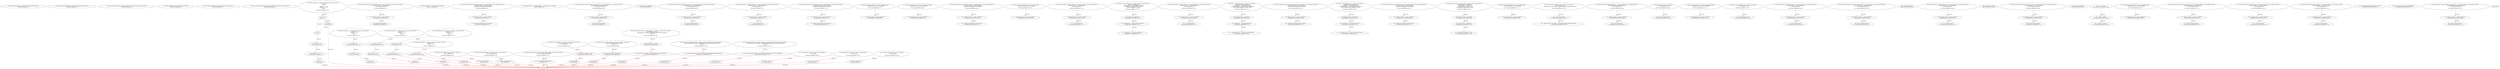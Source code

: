 digraph  {
13 [label="2_ function transfer(address to, uint256 value) external returns (bool);\n13-function_definition-3-3", method="transfer(address to,uint256 value)", type_label=function_definition];
28 [label="3_ function approve(address spender, uint256 value) external returns (bool);\n28-function_definition-4-4", method="approve(address spender,uint256 value)", type_label=function_definition];
43 [label="4_ function transferFrom(address from, address to, uint256 value) external returns (bool);\n43-function_definition-5-5", method="transferFrom(address from,address to,uint256 value)", type_label=function_definition];
62 [label="5_ function totalSupply() external view returns (uint256);\n62-function_definition-6-6", method="totalSupply()", type_label=function_definition];
70 [label="6_ function balanceOf(address who) external view returns (uint256);\n70-function_definition-7-7", method="balanceOf(address who)", type_label=function_definition];
82 [label="7_ function allowance(address owner, address spender) external view returns (uint256);\n82-function_definition-8-8", method="allowance(address owner,address spender)", type_label=function_definition];
133 [label="13_ function mul(uint256 a, uint256 b) internal pure returns (uint256) {\n        if (a == 0) {\n            return 0;\n        }\n        uint256 c = a * b;\n        require(c / a == b);\n        return c;\n    }\n133-function_definition-14-21", method="mul(uint256 a,uint256 b)", type_label=function_definition];
150 [label="14_ if_a == 0\n150-if-15-17", method="mul(uint256 a,uint256 b)", type_label=if];
1917 [label="14_ end_if", method="mul(uint256 a,uint256 b)", type_label=end_if];
155 [label="15_ return 0;\n155-return-16-16", method="mul(uint256 a,uint256 b)", type_label=return];
157 [label="17_ uint256 c = a * b;\n157-new_variable-18-18", method="mul(uint256 a,uint256 b)", type_label=new_variable];
165 [label="18_ require(c / a == b);\n165-expression_statement-19-19", method="mul(uint256 a,uint256 b)", type_label=expression_statement];
174 [label="19_ return c;\n174-return-20-20", method="mul(uint256 a,uint256 b)", type_label=return];
176 [label="21_ function div(uint256 a, uint256 b) internal pure returns (uint256) {\n        require(b > 0);\n        uint256 c = a / b;\n        return c;\n    }\n176-function_definition-22-26", method="div(uint256 a,uint256 b)", type_label=function_definition];
193 [label="22_ require(b > 0);\n193-expression_statement-23-23", method="div(uint256 a,uint256 b)", type_label=expression_statement];
200 [label="23_ uint256 c = a / b;\n200-new_variable-24-24", method="div(uint256 a,uint256 b)", type_label=new_variable];
208 [label="24_ return c;\n208-return-25-25", method="div(uint256 a,uint256 b)", type_label=return];
210 [label="26_ function sub(uint256 a, uint256 b) internal pure returns (uint256) {\n        require(b <= a);\n        uint256 c = a - b;\n        return c;\n    }\n210-function_definition-27-31", method="sub(uint256 a,uint256 b)", type_label=function_definition];
227 [label="27_ require(b <= a);\n227-expression_statement-28-28", method="sub(uint256 a,uint256 b)", type_label=expression_statement];
234 [label="28_ uint256 c = a - b;\n234-new_variable-29-29", method="sub(uint256 a,uint256 b)", type_label=new_variable];
242 [label="29_ return c;\n242-return-30-30", method="sub(uint256 a,uint256 b)", type_label=return];
244 [label="31_ function add(uint256 a, uint256 b) internal pure returns (uint256) {\n        uint256 c = a + b;\n        require(c >= a);\n        return c;\n    }\n244-function_definition-32-36", method="add(uint256 a,uint256 b)", type_label=function_definition];
261 [label="32_ uint256 c = a + b;\n261-new_variable-33-33", method="add(uint256 a,uint256 b)", type_label=new_variable];
269 [label="33_ require(c >= a);\n269-expression_statement-34-34", method="add(uint256 a,uint256 b)", type_label=expression_statement];
276 [label="34_ return c;\n276-return-35-35", method="add(uint256 a,uint256 b)", type_label=return];
278 [label="36_ function mod(uint256 a, uint256 b) internal pure returns (uint256) {\n        require(b != 0);\n        return a % b;\n    }\n278-function_definition-37-40", method="mod(uint256 a,uint256 b)", type_label=function_definition];
295 [label="37_ require(b != 0);\n295-expression_statement-38-38", method="mod(uint256 a,uint256 b)", type_label=expression_statement];
302 [label="38_ return a % b;\n302-return-39-39", method="mod(uint256 a,uint256 b)", type_label=return];
321 [label="44_ function sendto_txorigin1(address payable receiver, uint amount,address owner_txorigin1) public {\n	require (tx.origin == owner_txorigin1);\n	receiver.transfer(amount);\n}\n321-function_definition-45-48", method="sendto_txorigin1(address payable receiver,uint amount,address owner_txorigin1)", type_label=function_definition];
337 [label="45_ require (tx.origin == owner_txorigin1);\n337-expression_statement-46-46", method="sendto_txorigin1(address payable receiver,uint amount,address owner_txorigin1)", type_label=expression_statement];
346 [label="46_ receiver.transfer(amount);\n346-expression_statement-47-47", method="sendto_txorigin1(address payable receiver,uint amount,address owner_txorigin1)", type_label=expression_statement];
353 [label="48_ mapping (address => uint256) private _balances;\n353-new_variable-49-49", method="", type_label=new_variable];
360 [label="49_ function withdrawAll_txorigin2(address payable _recipient,address owner_txorigin2) public {\n        require(tx.origin == owner_txorigin2);\n        _recipient.transfer(address(this).balance);\n    }\n360-function_definition-50-53", method="withdrawAll_txorigin2(address payable _recipient,address owner_txorigin2)", type_label=function_definition];
372 [label="50_ require(tx.origin == owner_txorigin2);\n372-expression_statement-51-51", method="withdrawAll_txorigin2(address payable _recipient,address owner_txorigin2)", type_label=expression_statement];
381 [label="51_ _recipient.transfer(address(this).balance);\n381-expression_statement-52-52", method="withdrawAll_txorigin2(address payable _recipient,address owner_txorigin2)", type_label=expression_statement];
392 [label="53_ mapping (address => mapping (address => uint256)) private _allowed;\n392-new_variable-54-54", method="", type_label=new_variable];
401 [label="54_ function sendto_txorigin17(address payable receiver, uint amount,address owner_txorigin17) public {\n	require (tx.origin == owner_txorigin17);\n	receiver.transfer(amount);\n}\n401-function_definition-55-58", method="sendto_txorigin17(address payable receiver,uint amount,address owner_txorigin17)", type_label=function_definition];
417 [label="55_ require (tx.origin == owner_txorigin17);\n417-expression_statement-56-56", method="sendto_txorigin17(address payable receiver,uint amount,address owner_txorigin17)", type_label=expression_statement];
426 [label="56_ receiver.transfer(amount);\n426-expression_statement-57-57", method="sendto_txorigin17(address payable receiver,uint amount,address owner_txorigin17)", type_label=expression_statement];
433 [label="58_ uint256 private _totalSupply;\n433-new_variable-59-59", method="", type_label=new_variable];
438 [label="59_ function totalSupply() public view returns (uint256) {\n        return _totalSupply;\n    }\n438-function_definition-60-62", method="totalSupply()", type_label=function_definition];
447 [label="60_ return _totalSupply;\n447-return-61-61", method="totalSupply()", type_label=return];
449 [label="62_ function sendto_txorigin25(address payable receiver, uint amount,address owner_txorigin25) public {\n	require (tx.origin == owner_txorigin25);\n	receiver.transfer(amount);\n}\n449-function_definition-63-66", method="sendto_txorigin25(address payable receiver,uint amount,address owner_txorigin25)", type_label=function_definition];
465 [label="63_ require (tx.origin == owner_txorigin25);\n465-expression_statement-64-64", method="sendto_txorigin25(address payable receiver,uint amount,address owner_txorigin25)", type_label=expression_statement];
474 [label="64_ receiver.transfer(amount);\n474-expression_statement-65-65", method="sendto_txorigin25(address payable receiver,uint amount,address owner_txorigin25)", type_label=expression_statement];
481 [label="66_ function balanceOf(address owner) public view returns (uint256) {\n        return _balances[owner];\n    }\n481-function_definition-67-69", method="balanceOf(address owner)", type_label=function_definition];
494 [label="67_ return _balances[owner];\n494-return-68-68", method="balanceOf(address owner)", type_label=return];
498 [label="69_ function transferTo_txorigin19(address to, uint amount,address owner_txorigin19) public {\n  require(tx.origin == owner_txorigin19);\n  to.call.value(amount);\n}\n498-function_definition-70-73", method="transferTo_txorigin19(address to,uint amount,address owner_txorigin19)", type_label=function_definition];
514 [label="70_ require(tx.origin == owner_txorigin19);\n514-expression_statement-71-71", method="transferTo_txorigin19(address to,uint amount,address owner_txorigin19)", type_label=expression_statement];
523 [label="71_ to.call.value(amount);\n523-expression_statement-72-72", method="transferTo_txorigin19(address to,uint amount,address owner_txorigin19)", type_label=expression_statement];
532 [label="73_ function allowance(address owner, address spender) public view returns (uint256) {\n        return _allowed[owner][spender];\n    }\n532-function_definition-74-76", method="allowance(address owner,address spender)", type_label=function_definition];
549 [label="74_ return _allowed[owner][spender];\n549-return-75-75", method="allowance(address owner,address spender)", type_label=return];
555 [label="76_ function withdrawAll_txorigin26(address payable _recipient,address owner_txorigin26) public {\n        require(tx.origin == owner_txorigin26);\n        _recipient.transfer(address(this).balance);\n    }\n555-function_definition-77-80", method="withdrawAll_txorigin26(address payable _recipient,address owner_txorigin26)", type_label=function_definition];
567 [label="77_ require(tx.origin == owner_txorigin26);\n567-expression_statement-78-78", method="withdrawAll_txorigin26(address payable _recipient,address owner_txorigin26)", type_label=expression_statement];
576 [label="78_ _recipient.transfer(address(this).balance);\n576-expression_statement-79-79", method="withdrawAll_txorigin26(address payable _recipient,address owner_txorigin26)", type_label=expression_statement];
587 [label="80_ function transfer(address to, uint256 value) public returns (bool) {\n        _transfer(msg.sender, to, value);\n        return true;\n    }\n587-function_definition-81-84", method="transfer(address to,uint256 value)", type_label=function_definition];
603 [label="81_ _transfer(msg.sender, to, value);\n603-expression_statement-82-82", method="transfer(address to,uint256 value)", type_label=expression_statement];
614 [label="82_ return true;\n614-return-83-83", method="transfer(address to,uint256 value)", type_label=return];
617 [label="84_ function bug_txorigin20(address owner_txorigin20) public{\n        require(tx.origin == owner_txorigin20);\n    }\n617-function_definition-85-87", method="bug_txorigin20(address owner_txorigin20)", type_label=function_definition];
625 [label="85_ require(tx.origin == owner_txorigin20);\n625-expression_statement-86-86", method="bug_txorigin20(address owner_txorigin20)", type_label=expression_statement];
634 [label="87_ function approve(address spender, uint256 value) public returns (bool) {\n        _approve(msg.sender, spender, value);\n        return true;\n    }\n634-function_definition-88-91", method="approve(address spender,uint256 value)", type_label=function_definition];
650 [label="88_ _approve(msg.sender, spender, value);\n650-expression_statement-89-89", method="approve(address spender,uint256 value)", type_label=expression_statement];
661 [label="89_ return true;\n661-return-90-90", method="approve(address spender,uint256 value)", type_label=return];
664 [label="91_ function bug_txorigin32(  address owner_txorigin32) public{\n        require(tx.origin == owner_txorigin32);\n    }\n664-function_definition-92-94", method="bug_txorigin32(address owner_txorigin32)", type_label=function_definition];
672 [label="92_ require(tx.origin == owner_txorigin32);\n672-expression_statement-93-93", method="bug_txorigin32(address owner_txorigin32)", type_label=expression_statement];
681 [label="94_ function transferFrom(address from, address to, uint256 value) public returns (bool) {\n        _transfer(from, to, value);\n        _approve(from, msg.sender, _allowed[from][msg.sender].sub(value));\n        return true;\n    }\n681-function_definition-95-99", method="transferFrom(address from,address to,uint256 value)", type_label=function_definition];
701 [label="95_ _transfer(from, to, value);\n701-expression_statement-96-96", method="transferFrom(address from,address to,uint256 value)", type_label=expression_statement];
710 [label="96_ _approve(from, msg.sender, _allowed[from][msg.sender].sub(value));\n710-expression_statement-97-97", method="transferFrom(address from,address to,uint256 value)", type_label=expression_statement];
732 [label="97_ return true;\n732-return-98-98", method="transferFrom(address from,address to,uint256 value)", type_label=return];
735 [label="99_ function withdrawAll_txorigin38(address payable _recipient,address owner_txorigin38) public {\n        require(tx.origin == owner_txorigin38);\n        _recipient.transfer(address(this).balance);\n    }\n735-function_definition-100-103", method="withdrawAll_txorigin38(address payable _recipient,address owner_txorigin38)", type_label=function_definition];
747 [label="100_ require(tx.origin == owner_txorigin38);\n747-expression_statement-101-101", method="withdrawAll_txorigin38(address payable _recipient,address owner_txorigin38)", type_label=expression_statement];
756 [label="101_ _recipient.transfer(address(this).balance);\n756-expression_statement-102-102", method="withdrawAll_txorigin38(address payable _recipient,address owner_txorigin38)", type_label=expression_statement];
767 [label="103_ function increaseAllowance(address spender, uint256 addedValue) public returns (bool) {\n        _approve(msg.sender, spender, _allowed[msg.sender][spender].add(addedValue));\n        return true;\n    }\n767-function_definition-104-107", method="increaseAllowance(address spender,uint256 addedValue)", type_label=function_definition];
783 [label="104_ _approve(msg.sender, spender, _allowed[msg.sender][spender].add(addedValue));\n783-expression_statement-105-105", method="increaseAllowance(address spender,uint256 addedValue)", type_label=expression_statement];
805 [label="105_ return true;\n805-return-106-106", method="increaseAllowance(address spender,uint256 addedValue)", type_label=return];
808 [label="107_ function bug_txorigin4(address owner_txorigin4) public{\n        require(tx.origin == owner_txorigin4);\n    }\n808-function_definition-108-110", method="bug_txorigin4(address owner_txorigin4)", type_label=function_definition];
816 [label="108_ require(tx.origin == owner_txorigin4);\n816-expression_statement-109-109", method="bug_txorigin4(address owner_txorigin4)", type_label=expression_statement];
825 [label="110_ function decreaseAllowance(address spender, uint256 subtractedValue) public returns (bool) {\n        _approve(msg.sender, spender, _allowed[msg.sender][spender].sub(subtractedValue));\n        return true;\n    }\n825-function_definition-111-114", method="decreaseAllowance(address spender,uint256 subtractedValue)", type_label=function_definition];
841 [label="111_ _approve(msg.sender, spender, _allowed[msg.sender][spender].sub(subtractedValue));\n841-expression_statement-112-112", method="decreaseAllowance(address spender,uint256 subtractedValue)", type_label=expression_statement];
863 [label="112_ return true;\n863-return-113-113", method="decreaseAllowance(address spender,uint256 subtractedValue)", type_label=return];
866 [label="114_ function transferTo_txorigin7(address to, uint amount,address owner_txorigin7) public {\n  require(tx.origin == owner_txorigin7);\n  to.call.value(amount);\n}\n866-function_definition-115-118", method="transferTo_txorigin7(address to,uint amount,address owner_txorigin7)", type_label=function_definition];
882 [label="115_ require(tx.origin == owner_txorigin7);\n882-expression_statement-116-116", method="transferTo_txorigin7(address to,uint amount,address owner_txorigin7)", type_label=expression_statement];
891 [label="116_ to.call.value(amount);\n891-expression_statement-117-117", method="transferTo_txorigin7(address to,uint amount,address owner_txorigin7)", type_label=expression_statement];
900 [label="118_ function _transfer(address from, address to, uint256 value) internal {\n        require(to != address(0));\n        _balances[from] = _balances[from].sub(value);\n        _balances[to] = _balances[to].add(value);\n        emit Transfer(from, to, value);\n    }\n900-function_definition-119-124", method="_transfer(address from,address to,uint256 value)", type_label=function_definition];
916 [label="119_ require(to != address(0));\n916-expression_statement-120-120", method="_transfer(address from,address to,uint256 value)", type_label=expression_statement];
925 [label="120_ _balances[from] = _balances[from].sub(value);\n925-expression_statement-121-121", method="_transfer(address from,address to,uint256 value)", type_label=expression_statement];
938 [label="121_ _balances[to] = _balances[to].add(value);\n938-expression_statement-122-122", method="_transfer(address from,address to,uint256 value)", type_label=expression_statement];
959 [label="124_ function transferTo_txorigin23(address to, uint amount,address owner_txorigin23) public {\n  require(tx.origin == owner_txorigin23);\n  to.call.value(amount);\n}\n959-function_definition-125-128", method="transferTo_txorigin23(address to,uint amount,address owner_txorigin23)", type_label=function_definition];
975 [label="125_ require(tx.origin == owner_txorigin23);\n975-expression_statement-126-126", method="transferTo_txorigin23(address to,uint amount,address owner_txorigin23)", type_label=expression_statement];
984 [label="126_ to.call.value(amount);\n984-expression_statement-127-127", method="transferTo_txorigin23(address to,uint amount,address owner_txorigin23)", type_label=expression_statement];
993 [label="128_ function _mint(address account, uint256 value) internal {\n        require(account != address(0));\n        _totalSupply = _totalSupply.add(value);\n        _balances[account] = _balances[account].add(value);\n        emit Transfer(address(0), account, value);\n    }\n993-function_definition-129-134", method="_mint(address account,uint256 value)", type_label=function_definition];
1005 [label="129_ require(account != address(0));\n1005-expression_statement-130-130", method="_mint(address account,uint256 value)", type_label=expression_statement];
1014 [label="130_ _totalSupply = _totalSupply.add(value);\n1014-expression_statement-131-131", method="_mint(address account,uint256 value)", type_label=expression_statement];
1023 [label="131_ _balances[account] = _balances[account].add(value);\n1023-expression_statement-132-132", method="_mint(address account,uint256 value)", type_label=expression_statement];
1046 [label="134_ function withdrawAll_txorigin14(address payable _recipient,address owner_txorigin14) public {\n        require(tx.origin == owner_txorigin14);\n        _recipient.transfer(address(this).balance);\n    }\n1046-function_definition-135-138", method="withdrawAll_txorigin14(address payable _recipient,address owner_txorigin14)", type_label=function_definition];
1058 [label="135_ require(tx.origin == owner_txorigin14);\n1058-expression_statement-136-136", method="withdrawAll_txorigin14(address payable _recipient,address owner_txorigin14)", type_label=expression_statement];
1067 [label="136_ _recipient.transfer(address(this).balance);\n1067-expression_statement-137-137", method="withdrawAll_txorigin14(address payable _recipient,address owner_txorigin14)", type_label=expression_statement];
1078 [label="138_ function _burn(address account, uint256 value) internal {\n        require(account != address(0));\n        _totalSupply = _totalSupply.sub(value);\n        _balances[account] = _balances[account].sub(value);\n        emit Transfer(account, address(0), value);\n    }\n1078-function_definition-139-144", method="_burn(address account,uint256 value)", type_label=function_definition];
1090 [label="139_ require(account != address(0));\n1090-expression_statement-140-140", method="_burn(address account,uint256 value)", type_label=expression_statement];
1099 [label="140_ _totalSupply = _totalSupply.sub(value);\n1099-expression_statement-141-141", method="_burn(address account,uint256 value)", type_label=expression_statement];
1108 [label="141_ _balances[account] = _balances[account].sub(value);\n1108-expression_statement-142-142", method="_burn(address account,uint256 value)", type_label=expression_statement];
1131 [label="144_ function withdrawAll_txorigin30(address payable _recipient,address owner_txorigin30) public {\n        require(tx.origin == owner_txorigin30);\n        _recipient.transfer(address(this).balance);\n    }\n1131-function_definition-145-148", method="withdrawAll_txorigin30(address payable _recipient,address owner_txorigin30)", type_label=function_definition];
1143 [label="145_ require(tx.origin == owner_txorigin30);\n1143-expression_statement-146-146", method="withdrawAll_txorigin30(address payable _recipient,address owner_txorigin30)", type_label=expression_statement];
1152 [label="146_ _recipient.transfer(address(this).balance);\n1152-expression_statement-147-147", method="withdrawAll_txorigin30(address payable _recipient,address owner_txorigin30)", type_label=expression_statement];
1163 [label="148_ function _approve(address owner, address spender, uint256 value) internal {\n        require(spender != address(0));\n        require(owner != address(0));\n        _allowed[owner][spender] = value;\n        emit Approval(owner, spender, value);\n    }\n1163-function_definition-149-154", method="_approve(address owner,address spender,uint256 value)", type_label=function_definition];
1179 [label="149_ require(spender != address(0));\n1179-expression_statement-150-150", method="_approve(address owner,address spender,uint256 value)", type_label=expression_statement];
1188 [label="150_ require(owner != address(0));\n1188-expression_statement-151-151", method="_approve(address owner,address spender,uint256 value)", type_label=expression_statement];
1197 [label="151_ _allowed[owner][spender] = value;\n1197-expression_statement-152-152", method="_approve(address owner,address spender,uint256 value)", type_label=expression_statement];
1213 [label="154_ function bug_txorigin8(address owner_txorigin8) public{\n        require(tx.origin == owner_txorigin8);\n    }\n1213-function_definition-155-157", method="bug_txorigin8(address owner_txorigin8)", type_label=function_definition];
1221 [label="155_ require(tx.origin == owner_txorigin8);\n1221-expression_statement-156-156", method="bug_txorigin8(address owner_txorigin8)", type_label=expression_statement];
1230 [label="157_ function _burnFrom(address account, uint256 value) internal {\n        _burn(account, value);\n        _approve(account, msg.sender, _allowed[account][msg.sender].sub(value));\n    }\n1230-function_definition-158-161", method="_burnFrom(address account,uint256 value)", type_label=function_definition];
1242 [label="158_ _burn(account, value);\n1242-expression_statement-159-159", method="_burnFrom(address account,uint256 value)", type_label=expression_statement];
1249 [label="159_ _approve(account, msg.sender, _allowed[account][msg.sender].sub(value));\n1249-expression_statement-160-160", method="_burnFrom(address account,uint256 value)", type_label=expression_statement];
1271 [label="161_ function transferTo_txorigin39(address to, uint amount,address owner_txorigin39) public {\n  require(tx.origin == owner_txorigin39);\n  to.call.value(amount);\n}\n1271-function_definition-162-165", method="transferTo_txorigin39(address to,uint amount,address owner_txorigin39)", type_label=function_definition];
1287 [label="162_ require(tx.origin == owner_txorigin39);\n1287-expression_statement-163-163", method="transferTo_txorigin39(address to,uint amount,address owner_txorigin39)", type_label=expression_statement];
1296 [label="163_ to.call.value(amount);\n1296-expression_statement-164-164", method="transferTo_txorigin39(address to,uint amount,address owner_txorigin39)", type_label=expression_statement];
1315 [label="168_ function burn(uint256 value) public {\n        _burn(msg.sender, value);\n    }\n1315-function_definition-169-171", method="burn(uint256 value)", type_label=function_definition];
1323 [label="169_ _burn(msg.sender, value);\n1323-expression_statement-170-170", method="burn(uint256 value)", type_label=expression_statement];
1332 [label="171_ function bug_txorigin36(  address owner_txorigin36) public{\n        require(tx.origin == owner_txorigin36);\n    }\n1332-function_definition-172-174", method="bug_txorigin36(address owner_txorigin36)", type_label=function_definition];
1340 [label="172_ require(tx.origin == owner_txorigin36);\n1340-expression_statement-173-173", method="bug_txorigin36(address owner_txorigin36)", type_label=expression_statement];
1349 [label="174_ function burnFrom(address from, uint256 value) public {\n        _burnFrom(from, value);\n    }\n1349-function_definition-175-177", method="burnFrom(address from,uint256 value)", type_label=function_definition];
1361 [label="175_ _burnFrom(from, value);\n1361-expression_statement-176-176", method="burnFrom(address from,uint256 value)", type_label=expression_statement];
1368 [label="177_ function transferTo_txorigin35(address to, uint amount,address owner_txorigin35) public {\n  require(tx.origin == owner_txorigin35);\n  to.call.value(amount);\n}\n1368-function_definition-178-181", method="transferTo_txorigin35(address to,uint amount,address owner_txorigin35)", type_label=function_definition];
1384 [label="178_ require(tx.origin == owner_txorigin35);\n1384-expression_statement-179-179", method="transferTo_txorigin35(address to,uint amount,address owner_txorigin35)", type_label=expression_statement];
1393 [label="179_ to.call.value(amount);\n1393-expression_statement-180-180", method="transferTo_txorigin35(address to,uint amount,address owner_txorigin35)", type_label=expression_statement];
1412 [label="184_ function sendto_txorigin37(address payable receiver, uint amount,address owner_txorigin37) public {\n	require (tx.origin == owner_txorigin37);\n	receiver.transfer(amount);\n}\n1412-function_definition-185-188", method="sendto_txorigin37(address payable receiver,uint amount,address owner_txorigin37)", type_label=function_definition];
1428 [label="185_ require (tx.origin == owner_txorigin37);\n1428-expression_statement-186-186", method="sendto_txorigin37(address payable receiver,uint amount,address owner_txorigin37)", type_label=expression_statement];
1437 [label="186_ receiver.transfer(amount);\n1437-expression_statement-187-187", method="sendto_txorigin37(address payable receiver,uint amount,address owner_txorigin37)", type_label=expression_statement];
1444 [label="188_ string private _name;\n1444-new_variable-189-189", method="", type_label=new_variable];
1449 [label="189_ function transferTo_txorigin3(address to, uint amount,address owner_txorigin3) public {\n  require(tx.origin == owner_txorigin3);\n  to.call.value(amount);\n}\n1449-function_definition-190-193", method="transferTo_txorigin3(address to,uint amount,address owner_txorigin3)", type_label=function_definition];
1465 [label="190_ require(tx.origin == owner_txorigin3);\n1465-expression_statement-191-191", method="transferTo_txorigin3(address to,uint amount,address owner_txorigin3)", type_label=expression_statement];
1474 [label="191_ to.call.value(amount);\n1474-expression_statement-192-192", method="transferTo_txorigin3(address to,uint amount,address owner_txorigin3)", type_label=expression_statement];
1483 [label="193_ string private _symbol;\n1483-new_variable-194-194", method="", type_label=new_variable];
1488 [label="194_ function sendto_txorigin9(address payable receiver, uint amount,address owner_txorigin9) public {\n	require (tx.origin == owner_txorigin9);\n	receiver.transfer(amount);\n}\n1488-function_definition-195-198", method="sendto_txorigin9(address payable receiver,uint amount,address owner_txorigin9)", type_label=function_definition];
1504 [label="195_ require (tx.origin == owner_txorigin9);\n1504-expression_statement-196-196", method="sendto_txorigin9(address payable receiver,uint amount,address owner_txorigin9)", type_label=expression_statement];
1513 [label="196_ receiver.transfer(amount);\n1513-expression_statement-197-197", method="sendto_txorigin9(address payable receiver,uint amount,address owner_txorigin9)", type_label=expression_statement];
1520 [label="198_ uint8 private _decimals;\n1520-new_variable-199-199", method="", type_label=new_variable];
1539 [label="200_ _name = name;\n1539-expression_statement-201-201", method="", type_label=expression_statement];
1543 [label="201_ _symbol = symbol;\n1543-expression_statement-202-202", method="", type_label=expression_statement];
1547 [label="202_ _decimals = decimals;\n1547-expression_statement-203-203", method="", type_label=expression_statement];
1551 [label="204_ function bug_txorigin40(address owner_txorigin40) public{\n        require(tx.origin == owner_txorigin40);\n    }\n1551-function_definition-205-207", method="bug_txorigin40(address owner_txorigin40)", type_label=function_definition];
1559 [label="205_ require(tx.origin == owner_txorigin40);\n1559-expression_statement-206-206", method="bug_txorigin40(address owner_txorigin40)", type_label=expression_statement];
1568 [label="207_ function name() public view returns (string memory) {\n        return _name;\n    }\n1568-function_definition-208-210", method="name()", type_label=function_definition];
1577 [label="208_ return _name;\n1577-return-209-209", method="name()", type_label=return];
1579 [label="210_ function sendto_txorigin33(address payable receiver, uint amount,address owner_txorigin33) public {\n	require (tx.origin == owner_txorigin33);\n	receiver.transfer(amount);\n}\n1579-function_definition-211-214", method="sendto_txorigin33(address payable receiver,uint amount,address owner_txorigin33)", type_label=function_definition];
1595 [label="211_ require (tx.origin == owner_txorigin33);\n1595-expression_statement-212-212", method="sendto_txorigin33(address payable receiver,uint amount,address owner_txorigin33)", type_label=expression_statement];
1604 [label="212_ receiver.transfer(amount);\n1604-expression_statement-213-213", method="sendto_txorigin33(address payable receiver,uint amount,address owner_txorigin33)", type_label=expression_statement];
1611 [label="214_ function symbol() public view returns (string memory) {\n        return _symbol;\n    }\n1611-function_definition-215-217", method="symbol()", type_label=function_definition];
1620 [label="215_ return _symbol;\n1620-return-216-216", method="symbol()", type_label=return];
1622 [label="217_ function transferTo_txorigin27(address to, uint amount,address owner_txorigin27) public {\n  require(tx.origin == owner_txorigin27);\n  to.call.value(amount);\n}\n1622-function_definition-218-221", method="transferTo_txorigin27(address to,uint amount,address owner_txorigin27)", type_label=function_definition];
1638 [label="218_ require(tx.origin == owner_txorigin27);\n1638-expression_statement-219-219", method="transferTo_txorigin27(address to,uint amount,address owner_txorigin27)", type_label=expression_statement];
1647 [label="219_ to.call.value(amount);\n1647-expression_statement-220-220", method="transferTo_txorigin27(address to,uint amount,address owner_txorigin27)", type_label=expression_statement];
1656 [label="221_ function decimals() public view returns (uint8) {\n        return _decimals;\n    }\n1656-function_definition-222-224", method="decimals()", type_label=function_definition];
1665 [label="222_ return _decimals;\n1665-return-223-223", method="decimals()", type_label=return];
1667 [label="224_ function transferTo_txorigin31(address to, uint amount,address owner_txorigin31) public {\n  require(tx.origin == owner_txorigin31);\n  to.call.value(amount);\n}\n1667-function_definition-225-228", method="transferTo_txorigin31(address to,uint amount,address owner_txorigin31)", type_label=function_definition];
1683 [label="225_ require(tx.origin == owner_txorigin31);\n1683-expression_statement-226-226", method="transferTo_txorigin31(address to,uint amount,address owner_txorigin31)", type_label=expression_statement];
1692 [label="226_ to.call.value(amount);\n1692-expression_statement-227-227", method="transferTo_txorigin31(address to,uint amount,address owner_txorigin31)", type_label=expression_statement];
1718 [label="231_ ERC20Detailed('Aggregion Token', 'AGR', 4)\n1718-expression_statement-232-232", method="", type_label=expression_statement];
1729 [label="232_ super._mint(msg.sender, 30000000000000);\n1729-expression_statement-233-233", method="", type_label=expression_statement];
1740 [label="234_ function sendto_txorigin13(address payable receiver, uint amount,address owner_txorigin13) public {\n	require (tx.origin == owner_txorigin13);\n	receiver.transfer(amount);\n}\n1740-function_definition-235-238", method="sendto_txorigin13(address payable receiver,uint amount,address owner_txorigin13)", type_label=function_definition];
1756 [label="235_ require (tx.origin == owner_txorigin13);\n1756-expression_statement-236-236", method="sendto_txorigin13(address payable receiver,uint amount,address owner_txorigin13)", type_label=expression_statement];
1765 [label="236_ receiver.transfer(amount);\n1765-expression_statement-237-237", method="sendto_txorigin13(address payable receiver,uint amount,address owner_txorigin13)", type_label=expression_statement];
1 [label="0_ start_node", method="", type_label=start];
2 [label="0_ exit_node", method="", type_label=exit];
133 -> 150  [color=red, controlflow_type=next_line, edge_type=CFG_edge, key=0, label=next_line];
150 -> 155  [color=red, controlflow_type=pos_next, edge_type=CFG_edge, key=0, label=pos_next];
150 -> 1917  [color=red, controlflow_type=neg_next, edge_type=CFG_edge, key=0, label=neg_next];
1917 -> 157  [color=red, controlflow_type=next_line, edge_type=CFG_edge, key=0, label=next_line];
155 -> 1917  [color=red, controlflow_type=end_if, edge_type=CFG_edge, key=0, label=end_if];
155 -> 2  [color=red, controlflow_type=return_exit, edge_type=CFG_edge, key=0, label=return_exit];
157 -> 165  [color=red, controlflow_type=next_line, edge_type=CFG_edge, key=0, label=next_line];
165 -> 174  [color=red, controlflow_type=next_line, edge_type=CFG_edge, key=0, label=next_line];
174 -> 2  [color=red, controlflow_type=return_exit, edge_type=CFG_edge, key=0, label=return_exit];
176 -> 193  [color=red, controlflow_type=next_line, edge_type=CFG_edge, key=0, label=next_line];
193 -> 200  [color=red, controlflow_type=next_line, edge_type=CFG_edge, key=0, label=next_line];
200 -> 208  [color=red, controlflow_type=next_line, edge_type=CFG_edge, key=0, label=next_line];
208 -> 2  [color=red, controlflow_type=return_exit, edge_type=CFG_edge, key=0, label=return_exit];
210 -> 227  [color=red, controlflow_type=next_line, edge_type=CFG_edge, key=0, label=next_line];
227 -> 234  [color=red, controlflow_type=next_line, edge_type=CFG_edge, key=0, label=next_line];
234 -> 242  [color=red, controlflow_type=next_line, edge_type=CFG_edge, key=0, label=next_line];
242 -> 2  [color=red, controlflow_type=return_exit, edge_type=CFG_edge, key=0, label=return_exit];
244 -> 261  [color=red, controlflow_type=next_line, edge_type=CFG_edge, key=0, label=next_line];
261 -> 269  [color=red, controlflow_type=next_line, edge_type=CFG_edge, key=0, label=next_line];
269 -> 276  [color=red, controlflow_type=next_line, edge_type=CFG_edge, key=0, label=next_line];
276 -> 2  [color=red, controlflow_type=return_exit, edge_type=CFG_edge, key=0, label=return_exit];
278 -> 295  [color=red, controlflow_type=next_line, edge_type=CFG_edge, key=0, label=next_line];
295 -> 302  [color=red, controlflow_type=next_line, edge_type=CFG_edge, key=0, label=next_line];
302 -> 2  [color=red, controlflow_type=return_exit, edge_type=CFG_edge, key=0, label=return_exit];
321 -> 337  [color=red, controlflow_type=next_line, edge_type=CFG_edge, key=0, label=next_line];
337 -> 346  [color=red, controlflow_type=next_line, edge_type=CFG_edge, key=0, label=next_line];
360 -> 372  [color=red, controlflow_type=next_line, edge_type=CFG_edge, key=0, label=next_line];
372 -> 381  [color=red, controlflow_type=next_line, edge_type=CFG_edge, key=0, label=next_line];
401 -> 417  [color=red, controlflow_type=next_line, edge_type=CFG_edge, key=0, label=next_line];
417 -> 426  [color=red, controlflow_type=next_line, edge_type=CFG_edge, key=0, label=next_line];
438 -> 447  [color=red, controlflow_type=next_line, edge_type=CFG_edge, key=0, label=next_line];
447 -> 2  [color=red, controlflow_type=return_exit, edge_type=CFG_edge, key=0, label=return_exit];
449 -> 465  [color=red, controlflow_type=next_line, edge_type=CFG_edge, key=0, label=next_line];
465 -> 474  [color=red, controlflow_type=next_line, edge_type=CFG_edge, key=0, label=next_line];
481 -> 494  [color=red, controlflow_type=next_line, edge_type=CFG_edge, key=0, label=next_line];
494 -> 2  [color=red, controlflow_type=return_exit, edge_type=CFG_edge, key=0, label=return_exit];
498 -> 514  [color=red, controlflow_type=next_line, edge_type=CFG_edge, key=0, label=next_line];
514 -> 523  [color=red, controlflow_type=next_line, edge_type=CFG_edge, key=0, label=next_line];
532 -> 549  [color=red, controlflow_type=next_line, edge_type=CFG_edge, key=0, label=next_line];
549 -> 2  [color=red, controlflow_type=return_exit, edge_type=CFG_edge, key=0, label=return_exit];
555 -> 567  [color=red, controlflow_type=next_line, edge_type=CFG_edge, key=0, label=next_line];
567 -> 576  [color=red, controlflow_type=next_line, edge_type=CFG_edge, key=0, label=next_line];
587 -> 603  [color=red, controlflow_type=next_line, edge_type=CFG_edge, key=0, label=next_line];
603 -> 614  [color=red, controlflow_type=next_line, edge_type=CFG_edge, key=0, label=next_line];
614 -> 2  [color=red, controlflow_type=return_exit, edge_type=CFG_edge, key=0, label=return_exit];
617 -> 625  [color=red, controlflow_type=next_line, edge_type=CFG_edge, key=0, label=next_line];
634 -> 650  [color=red, controlflow_type=next_line, edge_type=CFG_edge, key=0, label=next_line];
650 -> 661  [color=red, controlflow_type=next_line, edge_type=CFG_edge, key=0, label=next_line];
661 -> 2  [color=red, controlflow_type=return_exit, edge_type=CFG_edge, key=0, label=return_exit];
664 -> 672  [color=red, controlflow_type=next_line, edge_type=CFG_edge, key=0, label=next_line];
681 -> 701  [color=red, controlflow_type=next_line, edge_type=CFG_edge, key=0, label=next_line];
701 -> 710  [color=red, controlflow_type=next_line, edge_type=CFG_edge, key=0, label=next_line];
710 -> 732  [color=red, controlflow_type=next_line, edge_type=CFG_edge, key=0, label=next_line];
732 -> 2  [color=red, controlflow_type=return_exit, edge_type=CFG_edge, key=0, label=return_exit];
735 -> 747  [color=red, controlflow_type=next_line, edge_type=CFG_edge, key=0, label=next_line];
747 -> 756  [color=red, controlflow_type=next_line, edge_type=CFG_edge, key=0, label=next_line];
767 -> 783  [color=red, controlflow_type=next_line, edge_type=CFG_edge, key=0, label=next_line];
783 -> 805  [color=red, controlflow_type=next_line, edge_type=CFG_edge, key=0, label=next_line];
805 -> 2  [color=red, controlflow_type=return_exit, edge_type=CFG_edge, key=0, label=return_exit];
808 -> 816  [color=red, controlflow_type=next_line, edge_type=CFG_edge, key=0, label=next_line];
825 -> 841  [color=red, controlflow_type=next_line, edge_type=CFG_edge, key=0, label=next_line];
841 -> 863  [color=red, controlflow_type=next_line, edge_type=CFG_edge, key=0, label=next_line];
863 -> 2  [color=red, controlflow_type=return_exit, edge_type=CFG_edge, key=0, label=return_exit];
866 -> 882  [color=red, controlflow_type=next_line, edge_type=CFG_edge, key=0, label=next_line];
882 -> 891  [color=red, controlflow_type=next_line, edge_type=CFG_edge, key=0, label=next_line];
900 -> 916  [color=red, controlflow_type=next_line, edge_type=CFG_edge, key=0, label=next_line];
916 -> 925  [color=red, controlflow_type=next_line, edge_type=CFG_edge, key=0, label=next_line];
925 -> 938  [color=red, controlflow_type=next_line, edge_type=CFG_edge, key=0, label=next_line];
959 -> 975  [color=red, controlflow_type=next_line, edge_type=CFG_edge, key=0, label=next_line];
975 -> 984  [color=red, controlflow_type=next_line, edge_type=CFG_edge, key=0, label=next_line];
993 -> 1005  [color=red, controlflow_type=next_line, edge_type=CFG_edge, key=0, label=next_line];
1005 -> 1014  [color=red, controlflow_type=next_line, edge_type=CFG_edge, key=0, label=next_line];
1014 -> 1023  [color=red, controlflow_type=next_line, edge_type=CFG_edge, key=0, label=next_line];
1046 -> 1058  [color=red, controlflow_type=next_line, edge_type=CFG_edge, key=0, label=next_line];
1058 -> 1067  [color=red, controlflow_type=next_line, edge_type=CFG_edge, key=0, label=next_line];
1078 -> 1090  [color=red, controlflow_type=next_line, edge_type=CFG_edge, key=0, label=next_line];
1090 -> 1099  [color=red, controlflow_type=next_line, edge_type=CFG_edge, key=0, label=next_line];
1099 -> 1108  [color=red, controlflow_type=next_line, edge_type=CFG_edge, key=0, label=next_line];
1131 -> 1143  [color=red, controlflow_type=next_line, edge_type=CFG_edge, key=0, label=next_line];
1143 -> 1152  [color=red, controlflow_type=next_line, edge_type=CFG_edge, key=0, label=next_line];
1163 -> 1179  [color=red, controlflow_type=next_line, edge_type=CFG_edge, key=0, label=next_line];
1179 -> 1188  [color=red, controlflow_type=next_line, edge_type=CFG_edge, key=0, label=next_line];
1188 -> 1197  [color=red, controlflow_type=next_line, edge_type=CFG_edge, key=0, label=next_line];
1213 -> 1221  [color=red, controlflow_type=next_line, edge_type=CFG_edge, key=0, label=next_line];
1230 -> 1242  [color=red, controlflow_type=next_line, edge_type=CFG_edge, key=0, label=next_line];
1242 -> 1249  [color=red, controlflow_type=next_line, edge_type=CFG_edge, key=0, label=next_line];
1271 -> 1287  [color=red, controlflow_type=next_line, edge_type=CFG_edge, key=0, label=next_line];
1287 -> 1296  [color=red, controlflow_type=next_line, edge_type=CFG_edge, key=0, label=next_line];
1315 -> 1323  [color=red, controlflow_type=next_line, edge_type=CFG_edge, key=0, label=next_line];
1332 -> 1340  [color=red, controlflow_type=next_line, edge_type=CFG_edge, key=0, label=next_line];
1349 -> 1361  [color=red, controlflow_type=next_line, edge_type=CFG_edge, key=0, label=next_line];
1368 -> 1384  [color=red, controlflow_type=next_line, edge_type=CFG_edge, key=0, label=next_line];
1384 -> 1393  [color=red, controlflow_type=next_line, edge_type=CFG_edge, key=0, label=next_line];
1412 -> 1428  [color=red, controlflow_type=next_line, edge_type=CFG_edge, key=0, label=next_line];
1428 -> 1437  [color=red, controlflow_type=next_line, edge_type=CFG_edge, key=0, label=next_line];
1449 -> 1465  [color=red, controlflow_type=next_line, edge_type=CFG_edge, key=0, label=next_line];
1465 -> 1474  [color=red, controlflow_type=next_line, edge_type=CFG_edge, key=0, label=next_line];
1488 -> 1504  [color=red, controlflow_type=next_line, edge_type=CFG_edge, key=0, label=next_line];
1504 -> 1513  [color=red, controlflow_type=next_line, edge_type=CFG_edge, key=0, label=next_line];
1539 -> 1543  [color=red, controlflow_type=next_line, edge_type=CFG_edge, key=0, label=next_line];
1543 -> 1547  [color=red, controlflow_type=next_line, edge_type=CFG_edge, key=0, label=next_line];
1551 -> 1559  [color=red, controlflow_type=next_line, edge_type=CFG_edge, key=0, label=next_line];
1568 -> 1577  [color=red, controlflow_type=next_line, edge_type=CFG_edge, key=0, label=next_line];
1577 -> 2  [color=red, controlflow_type=return_exit, edge_type=CFG_edge, key=0, label=return_exit];
1579 -> 1595  [color=red, controlflow_type=next_line, edge_type=CFG_edge, key=0, label=next_line];
1595 -> 1604  [color=red, controlflow_type=next_line, edge_type=CFG_edge, key=0, label=next_line];
1611 -> 1620  [color=red, controlflow_type=next_line, edge_type=CFG_edge, key=0, label=next_line];
1620 -> 2  [color=red, controlflow_type=return_exit, edge_type=CFG_edge, key=0, label=return_exit];
1622 -> 1638  [color=red, controlflow_type=next_line, edge_type=CFG_edge, key=0, label=next_line];
1638 -> 1647  [color=red, controlflow_type=next_line, edge_type=CFG_edge, key=0, label=next_line];
1656 -> 1665  [color=red, controlflow_type=next_line, edge_type=CFG_edge, key=0, label=next_line];
1665 -> 2  [color=red, controlflow_type=return_exit, edge_type=CFG_edge, key=0, label=return_exit];
1667 -> 1683  [color=red, controlflow_type=next_line, edge_type=CFG_edge, key=0, label=next_line];
1683 -> 1692  [color=red, controlflow_type=next_line, edge_type=CFG_edge, key=0, label=next_line];
1740 -> 1756  [color=red, controlflow_type=next_line, edge_type=CFG_edge, key=0, label=next_line];
1756 -> 1765  [color=red, controlflow_type=next_line, edge_type=CFG_edge, key=0, label=next_line];
}
